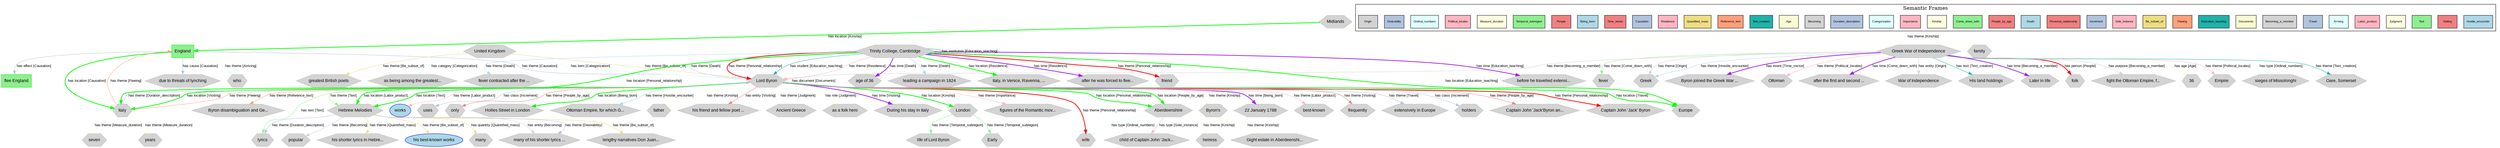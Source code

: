 digraph Lord_Byron {
    rankdir=TB;
    compound=true;
    node [fontname="Arial", fontsize=12, style=filled];
    edge [fontname="Arial", fontsize=10, color=gray];
    
    // Graph styling
    bgcolor=white;
    
    // Node type definitions
    subgraph cluster_people {{
        label="People";
        style=filled;
        fillcolor=lightcoral;
        color=red;
        node [fillcolor=lightcoral, color=red, shape=circle];
    }}
    
    subgraph cluster_locations {{
        label="Locations";
        style=filled;
        fillcolor=lightgreen;
        color=green;
        node [fillcolor=lightgreen, color=green, shape=box];
    }}
    
    subgraph cluster_concepts {{
        label="Concepts";
        style=filled;
        fillcolor=lightblue;
        color=blue;
        node [fillcolor=lightblue, color=blue, shape=ellipse];
    }}
    
    subgraph cluster_events {{
        label="Events";
        style=filled;
        fillcolor=lightyellow;
        color=orange;
        node [fillcolor=lightyellow, color=orange, shape=diamond];
    }}
    
    subgraph cluster_other {{
        label="Other";
        style=filled;
        fillcolor=lightgray;
        color=gray;
        node [fillcolor=lightgray, color=gray, shape=hexagon];
    }}

    // Locations nodes
    "England" [label="England", fillcolor=lightgreen, color=green, shape=box];
    "flee England" [label="flee England", fillcolor=lightgreen, color=green, shape=box];

    // Concepts nodes
    "works" [label="works", fillcolor=lightblue, color=blue, shape=ellipse];
    "his best-known works" [label="his best-known works", fillcolor=lightblue, color=blue, shape=ellipse];

    // Other nodes
    "uses" [label="uses", fillcolor=lightgray, color=gray, shape=hexagon];
    "United Kingdom" [label="United Kingdom", fillcolor=lightgray, color=gray, shape=hexagon];
    "life of Lord Byron" [label="life of Lord Byron", fillcolor=lightgray, color=gray, shape=hexagon];
    "Captain John 'Jack'Byron an..." [label="Captain John 'Jack'Byron an...", fillcolor=lightgray, color=gray, shape=hexagon];
    "Captain John 'Jack' Byron" [label="Captain John 'Jack' Byron", fillcolor=lightgray, color=gray, shape=hexagon];
    "Byron disambiguation and Ge..." [label="Byron disambiguation and Ge...", fillcolor=lightgray, color=gray, shape=hexagon];
    "family" [label="family", fillcolor=lightgray, color=gray, shape=hexagon];
    "lengthy narratives Don Juan..." [label="lengthy narratives Don Juan...", fillcolor=lightgray, color=gray, shape=hexagon];
    "Hebrew Melodies" [label="Hebrew Melodies", fillcolor=lightgray, color=gray, shape=hexagon];
    "Europe" [label="Europe", fillcolor=lightgray, color=gray, shape=hexagon];
    "popular" [label="popular", fillcolor=lightgray, color=gray, shape=hexagon];
    "folk" [label="folk", fillcolor=lightgray, color=gray, shape=hexagon];
    "due to threats of lynching" [label="due to threats of lynching", fillcolor=lightgray, color=gray, shape=hexagon];
    "only" [label="only", fillcolor=lightgray, color=gray, shape=hexagon];
    "fight the Ottoman Empire, f..." [label="fight the Ottoman Empire, f...", fillcolor=lightgray, color=gray, shape=hexagon];
    "who" [label="who", fillcolor=lightgray, color=gray, shape=hexagon];
    "age of 36" [label="age of 36", fillcolor=lightgray, color=gray, shape=hexagon];
    "36" [label="36", fillcolor=lightgray, color=gray, shape=hexagon];
    "his shorter lyrics in Hebre..." [label="his shorter lyrics in Hebre...", fillcolor=lightgray, color=gray, shape=hexagon];
    "Holles Street in London" [label="Holles Street in London", fillcolor=lightgray, color=gray, shape=hexagon];
    "Ottoman Empire, for which G..." [label="Ottoman Empire, for which G...", fillcolor=lightgray, color=gray, shape=hexagon];
    "father" [label="father", fillcolor=lightgray, color=gray, shape=hexagon];
    "his friend and fellow poet ..." [label="his friend and fellow poet ...", fillcolor=lightgray, color=gray, shape=hexagon];
    "Midlands" [label="Midlands", fillcolor=lightgray, color=gray, shape=hexagon];
    "Empire" [label="Empire", fillcolor=lightgray, color=gray, shape=hexagon];
    "Gight estate in Aberdeenshi..." [label="Gight estate in Aberdeenshi...", fillcolor=lightgray, color=gray, shape=hexagon];
    "Ancient Greece" [label="Ancient Greece", fillcolor=lightgray, color=gray, shape=hexagon];
    "Early" [label="Early", fillcolor=lightgray, color=gray, shape=hexagon];
    "sieges of Missolonghi" [label="sieges of Missolonghi", fillcolor=lightgray, color=gray, shape=hexagon];
    "leading a campaign in 1824" [label="leading a campaign in 1824", fillcolor=lightgray, color=gray, shape=hexagon];
    "as a folk hero" [label="as a folk hero", fillcolor=lightgray, color=gray, shape=hexagon];
    "During his stay in Italy" [label="During his stay in Italy", fillcolor=lightgray, color=gray, shape=hexagon];
    "lyrics" [label="lyrics", fillcolor=lightgray, color=gray, shape=hexagon];
    "seven" [label="seven", fillcolor=lightgray, color=gray, shape=hexagon];
    "Oare, Somerset" [label="Oare, Somerset", fillcolor=lightgray, color=gray, shape=hexagon];
    "child of Captain John 'Jack..." [label="child of Captain John 'Jack...", fillcolor=lightgray, color=gray, shape=hexagon];
    "fever" [label="fever", fillcolor=lightgray, color=gray, shape=hexagon];
    "Italy, in Venice, Ravenna, ..." [label="Italy, in Venice, Ravenna, ...", fillcolor=lightgray, color=gray, shape=hexagon];
    "many" [label="many", fillcolor=lightgray, color=gray, shape=hexagon];
    "London" [label="London", fillcolor=lightgray, color=gray, shape=hexagon];
    "figures of the Romantic mov..." [label="figures of the Romantic mov...", fillcolor=lightgray, color=gray, shape=hexagon];
    "Greek" [label="Greek", fillcolor=lightgray, color=gray, shape=hexagon];
    "wife" [label="wife", fillcolor=lightgray, color=gray, shape=hexagon];
    "Byron's" [label="Byron's", fillcolor=lightgray, color=gray, shape=hexagon];
    "Lord Byron" [label="Lord Byron", fillcolor=lightgray, color=gray, shape=hexagon];
    "Byron joined the Greek War ..." [label="Byron joined the Greek War ...", fillcolor=lightgray, color=gray, shape=hexagon];
    "after he was forced to flee..." [label="after he was forced to flee...", fillcolor=lightgray, color=gray, shape=hexagon];
    "years" [label="years", fillcolor=lightgray, color=gray, shape=hexagon];
    "Aberdeenshire" [label="Aberdeenshire", fillcolor=lightgray, color=gray, shape=hexagon];
    "Ottoman" [label="Ottoman", fillcolor=lightgray, color=gray, shape=hexagon];
    "22 January 1788" [label="22 January 1788", fillcolor=lightgray, color=gray, shape=hexagon];
    "heiress" [label="heiress", fillcolor=lightgray, color=gray, shape=hexagon];
    "friend" [label="friend", fillcolor=lightgray, color=gray, shape=hexagon];
    "best-known" [label="best-known", fillcolor=lightgray, color=gray, shape=hexagon];
    "Italy" [label="Italy", fillcolor=lightgray, color=gray, shape=hexagon];
    "many of his shorter lyrics ..." [label="many of his shorter lyrics ...", fillcolor=lightgray, color=gray, shape=hexagon];
    "frequently" [label="frequently", fillcolor=lightgray, color=gray, shape=hexagon];
    "extensively in Europe" [label="extensively in Europe", fillcolor=lightgray, color=gray, shape=hexagon];
    "before he travelled extensi..." [label="before he travelled extensi...", fillcolor=lightgray, color=gray, shape=hexagon];
    "Greek War of Independence" [label="Greek War of Independence", fillcolor=lightgray, color=gray, shape=hexagon];
    "after the first and second ..." [label="after the first and second ...", fillcolor=lightgray, color=gray, shape=hexagon];
    "holders" [label="holders", fillcolor=lightgray, color=gray, shape=hexagon];
    "Trinity College, Cambridge" [label="Trinity College, Cambridge", fillcolor=lightgray, color=gray, shape=hexagon];
    "War of Independence" [label="War of Independence", fillcolor=lightgray, color=gray, shape=hexagon];
    "greatest British poets" [label="greatest British poets", fillcolor=lightgray, color=gray, shape=hexagon];
    "His land holdings" [label="His land holdings", fillcolor=lightgray, color=gray, shape=hexagon];
    "as being among the greatest..." [label="as being among the greatest...", fillcolor=lightgray, color=gray, shape=hexagon];
    "fever contracted after the ..." [label="fever contracted after the ...", fillcolor=lightgray, color=gray, shape=hexagon];
    "Later in life" [label="Later in life", fillcolor=lightgray, color=gray, shape=hexagon];

    // Relationships
    "Lord Byron" -> "Ottoman Empire, for which G..." [label="has theme [Hostile_encounter]", color=lightblue, penwidth=1];
    "Lord Byron" -> "his friend and fellow poet ..." [label="has entity [Visiting]", color=lightcoral, penwidth=1];
    "Lord Byron" -> "Hebrew Melodies" [label="has location [Text]", color=green, penwidth=2];
    "Lord Byron" -> "Ancient Greece" [label="has theme [Judgment]", color=lightyellow, penwidth=1];
    "Lord Byron" -> "works" [label="has theme [Labor_product]", color=lightpink, penwidth=1];
    "England" -> "who" [label="has theme [Arriving]", color=lightcyan, penwidth=1];
    "Lord Byron" -> "extensively in Europe" [label="has theme [Travel]", color=lightsteelblue, penwidth=1];
    "Greek War of Independence" -> "Later in life" [label="has time [Becoming_a_member]", color=purple, penwidth=2];
    "Lord Byron" -> "Lord Byron" [label="has document [Documents]", color=lightgoldenrodyellow, penwidth=1];
    "Trinity College, Cambridge" -> "Europe" [label="has location [Education_teaching]", color=green, penwidth=2];
    "Italy" -> "England" [label="has theme [Fleeing]", color=lightsalmon, penwidth=1];
    "United Kingdom" -> "greatest British poets" [label="has theme [Be_subset_of]", color=lightgoldenrod, penwidth=1];
    "Aberdeenshire" -> "child of Captain John 'Jack..." [label="has type [Sole_instance]", color=lightpink, penwidth=1];
    "Trinity College, Cambridge" -> "Trinity College, Cambridge" [label="has institution [Education_teaching]", color=lightseagreen, penwidth=1];
    "Lord Byron" -> "uses" [label="has class [Increment]", color=lightsteelblue, penwidth=1];
    "Greek War of Independence" -> "Lord Byron" [label="has theme [Becoming_a_member]", color=lightgray, penwidth=1];
    "Lord Byron" -> "Captain John 'Jack' Byron" [label="has theme [Personal_relationship]", color=red, penwidth=2];
    "Trinity College, Cambridge" -> "leading a campaign in 1824" [label="has theme [Death]", color=lightblue, penwidth=1];
    "Lord Byron" -> "Captain John 'Jack'Byron an..." [label="has theme [People_by_age]", color=lightcoral, penwidth=1];
    "Greek War of Independence" -> "after the first and second ..." [label="has time [Come_down_with]", color=purple, penwidth=2];
    "Lord Byron" -> "only" [label="has theme [People_by_age]", color=lightcoral, penwidth=1];
    "Midlands" -> "England" [label="has location [Kinship]", color=green, penwidth=2];
    "Lord Byron" -> "Aberdeenshire" [label="has location [Personal_relationship]", color=green, penwidth=2];
    "Lord Byron" -> "father" [label="has theme [Kinship]", color=lightyellow, penwidth=1];
    "Hebrew Melodies" -> "his best-known works" [label="has theme [Be_subset_of]", color=lightgoldenrod, penwidth=1];
    "United Kingdom" -> "Lord Byron" [label="has theme [Be_subset_of]", color=lightgoldenrod, penwidth=1];
    "Greek War of Independence" -> "fever" [label="has theme [Come_down_with]", color=lightgreen, penwidth=1];
    "Italy" -> "Lord Byron" [label="has theme [Fleeing]", color=lightsalmon, penwidth=1];
    "Lord Byron" -> "figures of the Romantic mov..." [label="has theme [Importance]", color=lightpink, penwidth=1];
    "United Kingdom" -> "Lord Byron" [label="has item [Categorization]", color=lightcyan, penwidth=1];
    "Hebrew Melodies" -> "lyrics" [label="has theme [Duration_description]", color=lightsteelblue, penwidth=1];
    "Hebrew Melodies" -> "many of his shorter lyrics ..." [label="has entity [Becoming]", color=lightgray, penwidth=1];
    "Hebrew Melodies" -> "popular" [label="has theme [Becoming]", color=lightgray, penwidth=1];
    "Greek War of Independence" -> "36" [label="has age [Age]", color=lightgoldenrodyellow, penwidth=1];
    "Lord Byron" -> "as a folk hero" [label="has role [Judgment]", color=lightyellow, penwidth=1];
    "Lord Byron" -> "holders" [label="has class [Increment]", color=lightsteelblue, penwidth=1];
    "Greek War of Independence" -> "His land holdings" [label="has text [Text_creation]", color=lightseagreen, penwidth=1];
    "Trinity College, Cambridge" -> "Lord Byron" [label="has theme [Death]", color=lightblue, penwidth=1];
    "Lord Byron" -> "Byron disambiguation and Ge..." [label="has theme [Reference_text]", color=lightsalmon, penwidth=1];
    "Hebrew Melodies" -> "his shorter lyrics in Hebre..." [label="has theme [Quantified_mass]", color=lightgoldenrod, penwidth=1];
    "Lord Byron" -> "London" [label="has location [Kinship]", color=green, penwidth=2];
    "Trinity College, Cambridge" -> "Italy, in Venice, Ravenna, ..." [label="has location [Residence]", color=green, penwidth=2];
    "Hebrew Melodies" -> "many" [label="has quantity [Quantified_mass]", color=lightgoldenrod, penwidth=1];
    "England" -> "Lord Byron" [label="has theme [Causation]", color=lightsteelblue, penwidth=1];
    "England" -> "flee England" [label="has effect [Causation]", color=lightsteelblue, penwidth=1];
    "Italy" -> "Lord Byron" [label="has theme [Duration_description]", color=lightsteelblue, penwidth=1];
    "Lord Byron" -> "frequently" [label="has theme [Visiting]", color=lightcoral, penwidth=1];
    "Lord Byron" -> "Europe" [label="has location [Travel]", color=green, penwidth=2];
    "Greek War of Independence" -> "Byron joined the Greek War ..." [label="has event [Time_vector]", color=purple, penwidth=2];
    "Trinity College, Cambridge" -> "before he travelled extensi..." [label="has time [Education_teaching]", color=purple, penwidth=2];
    "Lord Byron" -> "Holles Street in London" [label="has location [Being_born]", color=green, penwidth=2];
    "Greek War of Independence" -> "folk" [label="has person [People]", color=red, penwidth=2];
    "Greek War of Independence" -> "Oare, Somerset" [label="has theme [Text_creation]", color=lightseagreen, penwidth=1];
    "Lord Byron" -> "Aberdeenshire" [label="has location [People_by_age]", color=green, penwidth=2];
    "Aberdeenshire" -> "heiress" [label="has theme [Kinship]", color=lightyellow, penwidth=1];
    "Lord Byron" -> "Italy" [label="has location [Visiting]", color=green, penwidth=2];
    "Trinity College, Cambridge" -> "Lord Byron" [label="has theme [Personal_relationship]", color=red, penwidth=2];
    "Greek War of Independence" -> "fight the Ottoman Empire, f..." [label="has purpose [Becoming_a_member]", color=lightgray, penwidth=1];
    "United Kingdom" -> "as being among the greatest..." [label="has category [Categorization]", color=lightcyan, penwidth=1];
    "London" -> "life of Lord Byron" [label="has theme [Temporal_subregion]", color=lightgreen, penwidth=1];
    "Trinity College, Cambridge" -> "after he was forced to flee..." [label="has time [Residence]", color=purple, penwidth=2];
    "Greek War of Independence" -> "Greek" [label="has theme [Hostile_encounter]", color=lightblue, penwidth=1];
    "Lord Byron" -> "best-known" [label="has theme [Labor_product]", color=lightpink, penwidth=1];
    "Trinity College, Cambridge" -> "Lord Byron" [label="has student [Education_teaching]", color=lightseagreen, penwidth=1];
    "Lord Byron" -> "During his stay in Italy" [label="has time [Visiting]", color=purple, penwidth=2];
    "Italy" -> "seven" [label="has theme [Measure_duration]", color=lightyellow, penwidth=1];
    "Lord Byron" -> "Hebrew Melodies" [label="has theme [Text]", color=lightgreen, penwidth=1];
    "Trinity College, Cambridge" -> "Italy" [label="has location [Personal_relationship]", color=green, penwidth=2];
    "Greek War of Independence" -> "Ottoman" [label="has theme [Political_locales]", color=lightpink, penwidth=1];
    "Midlands" -> "family" [label="has theme [Kinship]", color=lightyellow, penwidth=1];
    "Trinity College, Cambridge" -> "friend" [label="has theme [Personal_relationship]", color=red, penwidth=2];
    "Lord Byron" -> "Byron's" [label="has theme [Kinship]", color=lightyellow, penwidth=1];
    "England" -> "due to threats of lynching" [label="has cause [Causation]", color=lightsteelblue, penwidth=1];
    "Lord Byron" -> "wife" [label="has theme [Personal_relationship]", color=red, penwidth=2];
    "Trinity College, Cambridge" -> "fever contracted after the ..." [label="has theme [Death]", color=lightblue, penwidth=1];
    "Trinity College, Cambridge" -> "Lord Byron" [label="has theme [Residence]", color=lightpink, penwidth=1];
    "London" -> "Early" [label="has theme [Temporal_subregion]", color=lightgreen, penwidth=1];
    "Greek War of Independence" -> "Empire" [label="has theme [Political_locales]", color=lightpink, penwidth=1];
    "Italy" -> "years" [label="has theme [Measure_duration]", color=lightyellow, penwidth=1];
    "Aberdeenshire" -> "wife" [label="has type [Ordinal_numbers]", color=lightcyan, penwidth=1];
    "Greek War of Independence" -> "sieges of Missolonghi" [label="has type [Ordinal_numbers]", color=lightcyan, penwidth=1];
    "Trinity College, Cambridge" -> "age of 36" [label="has time [Death]", color=purple, penwidth=2];
    "Hebrew Melodies" -> "lengthy narratives Don Juan..." [label="has theme [Be_subset_of]", color=lightgoldenrod, penwidth=1];
    "Hebrew Melodies" -> "many of his shorter lyrics ..." [label="has theme [Desirability]", color=lightsteelblue, penwidth=1];
    "Lord Byron" -> "lyrics" [label="has text [Text]", color=lightgreen, penwidth=1];
    "Greek War of Independence" -> "War of Independence" [label="has entity [Origin]", color=lightgray, penwidth=1];
    "Lord Byron" -> "Hebrew Melodies" [label="has location [Labor_product]", color=green, penwidth=2];
    "Lord Byron" -> "22 January 1788" [label="has time [Being_born]", color=purple, penwidth=2];
    "Greek War of Independence" -> "Greek" [label="has theme [Origin]", color=lightgray, penwidth=1];
    "England" -> "Italy" [label="has location [Causation]", color=green, penwidth=2];
    "Aberdeenshire" -> "Gight estate in Aberdeenshi..." [label="has theme [Kinship]", color=lightyellow, penwidth=1];

    // Frame Legend
    subgraph cluster_legend {
        label="Semantic Frames";
        style=filled;
        fillcolor=white;
        color=black;
        rank=sink;
        "Hostile_encounter_legend" [label="Hostile_encounter", fillcolor="lightblue", style=filled, shape=box, fontsize=8];
        "Visiting_legend" [label="Visiting", fillcolor="lightcoral", style=filled, shape=box, fontsize=8];
        "Text_legend" [label="Text", fillcolor="lightgreen", style=filled, shape=box, fontsize=8];
        "Judgment_legend" [label="Judgment", fillcolor="lightyellow", style=filled, shape=box, fontsize=8];
        "Labor_product_legend" [label="Labor_product", fillcolor="lightpink", style=filled, shape=box, fontsize=8];
        "Arriving_legend" [label="Arriving", fillcolor="lightcyan", style=filled, shape=box, fontsize=8];
        "Travel_legend" [label="Travel", fillcolor="lightsteelblue", style=filled, shape=box, fontsize=8];
        "Becoming_a_member_legend" [label="Becoming_a_member", fillcolor="lightgray", style=filled, shape=box, fontsize=8];
        "Documents_legend" [label="Documents", fillcolor="lightgoldenrodyellow", style=filled, shape=box, fontsize=8];
        "Education_teaching_legend" [label="Education_teaching", fillcolor="lightseagreen", style=filled, shape=box, fontsize=8];
        "Fleeing_legend" [label="Fleeing", fillcolor="lightsalmon", style=filled, shape=box, fontsize=8];
        "Be_subset_of_legend" [label="Be_subset_of", fillcolor="lightgoldenrod", style=filled, shape=box, fontsize=8];
        "Sole_instance_legend" [label="Sole_instance", fillcolor="lightpink", style=filled, shape=box, fontsize=8];
        "Increment_legend" [label="Increment", fillcolor="lightsteelblue", style=filled, shape=box, fontsize=8];
        "Personal_relationship_legend" [label="Personal_relationship", fillcolor="lightcoral", style=filled, shape=box, fontsize=8];
        "Death_legend" [label="Death", fillcolor="lightblue", style=filled, shape=box, fontsize=8];
        "People_by_age_legend" [label="People_by_age", fillcolor="lightcoral", style=filled, shape=box, fontsize=8];
        "Come_down_with_legend" [label="Come_down_with", fillcolor="lightgreen", style=filled, shape=box, fontsize=8];
        "Kinship_legend" [label="Kinship", fillcolor="lightyellow", style=filled, shape=box, fontsize=8];
        "Importance_legend" [label="Importance", fillcolor="lightpink", style=filled, shape=box, fontsize=8];
        "Categorization_legend" [label="Categorization", fillcolor="lightcyan", style=filled, shape=box, fontsize=8];
        "Duration_description_legend" [label="Duration_description", fillcolor="lightsteelblue", style=filled, shape=box, fontsize=8];
        "Becoming_legend" [label="Becoming", fillcolor="lightgray", style=filled, shape=box, fontsize=8];
        "Age_legend" [label="Age", fillcolor="lightgoldenrodyellow", style=filled, shape=box, fontsize=8];
        "Text_creation_legend" [label="Text_creation", fillcolor="lightseagreen", style=filled, shape=box, fontsize=8];
        "Reference_text_legend" [label="Reference_text", fillcolor="lightsalmon", style=filled, shape=box, fontsize=8];
        "Quantified_mass_legend" [label="Quantified_mass", fillcolor="lightgoldenrod", style=filled, shape=box, fontsize=8];
        "Residence_legend" [label="Residence", fillcolor="lightpink", style=filled, shape=box, fontsize=8];
        "Causation_legend" [label="Causation", fillcolor="lightsteelblue", style=filled, shape=box, fontsize=8];
        "Time_vector_legend" [label="Time_vector", fillcolor="lightcoral", style=filled, shape=box, fontsize=8];
        "Being_born_legend" [label="Being_born", fillcolor="lightblue", style=filled, shape=box, fontsize=8];
        "People_legend" [label="People", fillcolor="lightcoral", style=filled, shape=box, fontsize=8];
        "Temporal_subregion_legend" [label="Temporal_subregion", fillcolor="lightgreen", style=filled, shape=box, fontsize=8];
        "Measure_duration_legend" [label="Measure_duration", fillcolor="lightyellow", style=filled, shape=box, fontsize=8];
        "Political_locales_legend" [label="Political_locales", fillcolor="lightpink", style=filled, shape=box, fontsize=8];
        "Ordinal_numbers_legend" [label="Ordinal_numbers", fillcolor="lightcyan", style=filled, shape=box, fontsize=8];
        "Desirability_legend" [label="Desirability", fillcolor="lightsteelblue", style=filled, shape=box, fontsize=8];
        "Origin_legend" [label="Origin", fillcolor="lightgray", style=filled, shape=box, fontsize=8];
    }
}